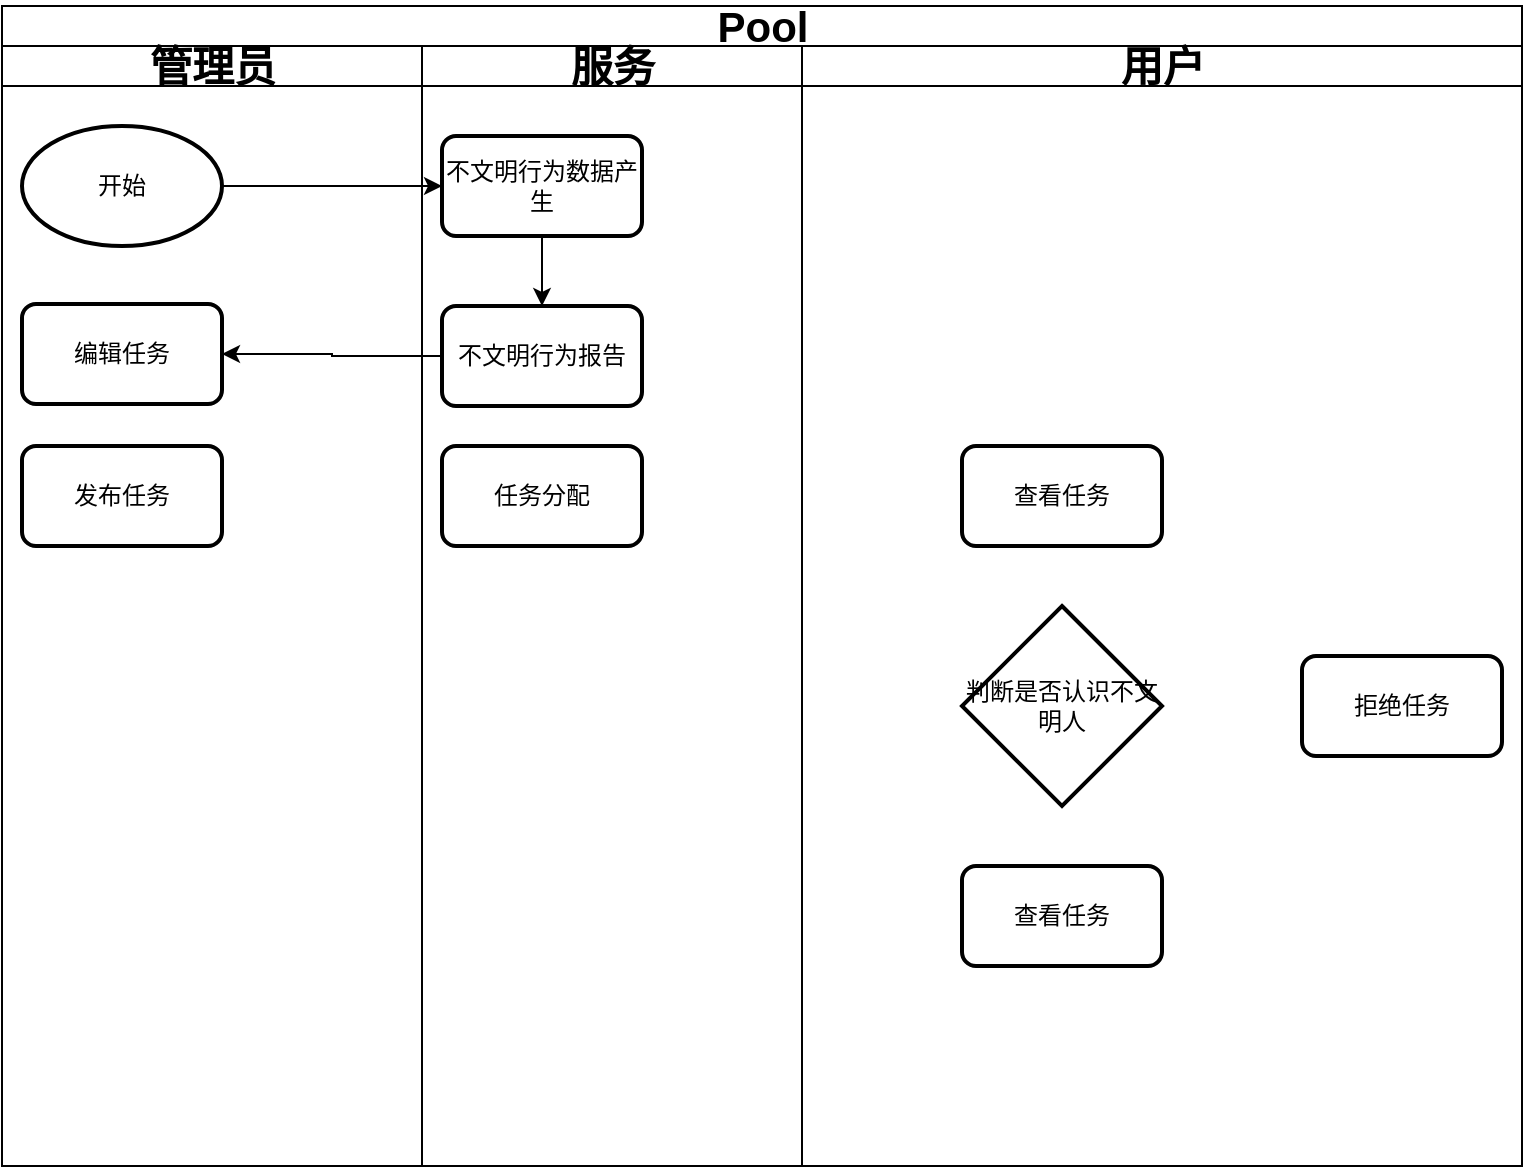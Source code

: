 <mxfile version="22.1.11" type="github">
  <diagram name="第 1 页" id="aMvRElPCNiSqlpsM78AC">
    <mxGraphModel dx="1179" dy="1808" grid="1" gridSize="10" guides="1" tooltips="1" connect="1" arrows="1" fold="1" page="1" pageScale="1" pageWidth="827" pageHeight="1169" math="0" shadow="0">
      <root>
        <mxCell id="0" />
        <mxCell id="1" parent="0" />
        <mxCell id="v_yzebvkAkZ8xxIpkDXC-5" style="edgeStyle=orthogonalEdgeStyle;rounded=0;orthogonalLoop=1;jettySize=auto;html=1;endArrow=classic;endFill=1;" edge="1" parent="1" source="v_yzebvkAkZ8xxIpkDXC-15">
          <mxGeometry relative="1" as="geometry">
            <Array as="points">
              <mxPoint x="135" y="205" />
              <mxPoint x="135" y="425" />
            </Array>
            <mxPoint x="705" y="250" as="targetPoint" />
          </mxGeometry>
        </mxCell>
        <mxCell id="v_yzebvkAkZ8xxIpkDXC-21" value="Pool" style="swimlane;childLayout=stackLayout;resizeParent=1;resizeParentMax=0;startSize=20;html=1;fontSize=21;" vertex="1" parent="1">
          <mxGeometry x="160" y="-260" width="760" height="580" as="geometry" />
        </mxCell>
        <mxCell id="v_yzebvkAkZ8xxIpkDXC-22" value="管理员" style="swimlane;startSize=20;html=1;fontSize=21;" vertex="1" parent="v_yzebvkAkZ8xxIpkDXC-21">
          <mxGeometry y="20" width="210" height="560" as="geometry" />
        </mxCell>
        <mxCell id="v_yzebvkAkZ8xxIpkDXC-25" value="开始" style="strokeWidth=2;html=1;shape=mxgraph.flowchart.start_1;whiteSpace=wrap;" vertex="1" parent="v_yzebvkAkZ8xxIpkDXC-22">
          <mxGeometry x="10" y="40" width="100" height="60" as="geometry" />
        </mxCell>
        <mxCell id="v_yzebvkAkZ8xxIpkDXC-28" value="编辑任务" style="rounded=1;whiteSpace=wrap;html=1;absoluteArcSize=1;arcSize=14;strokeWidth=2;" vertex="1" parent="v_yzebvkAkZ8xxIpkDXC-22">
          <mxGeometry x="10" y="129" width="100" height="50" as="geometry" />
        </mxCell>
        <mxCell id="v_yzebvkAkZ8xxIpkDXC-32" value="发布任务" style="rounded=1;whiteSpace=wrap;html=1;absoluteArcSize=1;arcSize=14;strokeWidth=2;" vertex="1" parent="v_yzebvkAkZ8xxIpkDXC-22">
          <mxGeometry x="10" y="200" width="100" height="50" as="geometry" />
        </mxCell>
        <mxCell id="v_yzebvkAkZ8xxIpkDXC-23" value="服务" style="swimlane;startSize=20;html=1;fontSize=21;" vertex="1" parent="v_yzebvkAkZ8xxIpkDXC-21">
          <mxGeometry x="210" y="20" width="190" height="560" as="geometry" />
        </mxCell>
        <mxCell id="v_yzebvkAkZ8xxIpkDXC-30" style="edgeStyle=orthogonalEdgeStyle;rounded=0;orthogonalLoop=1;jettySize=auto;html=1;exitX=0.5;exitY=1;exitDx=0;exitDy=0;entryX=0.5;entryY=0;entryDx=0;entryDy=0;" edge="1" parent="v_yzebvkAkZ8xxIpkDXC-23" source="v_yzebvkAkZ8xxIpkDXC-26" target="v_yzebvkAkZ8xxIpkDXC-27">
          <mxGeometry relative="1" as="geometry" />
        </mxCell>
        <mxCell id="v_yzebvkAkZ8xxIpkDXC-26" value="不文明行为数据产生" style="rounded=1;whiteSpace=wrap;html=1;absoluteArcSize=1;arcSize=14;strokeWidth=2;" vertex="1" parent="v_yzebvkAkZ8xxIpkDXC-23">
          <mxGeometry x="10" y="45" width="100" height="50" as="geometry" />
        </mxCell>
        <mxCell id="v_yzebvkAkZ8xxIpkDXC-27" value="不文明行为报告" style="rounded=1;whiteSpace=wrap;html=1;absoluteArcSize=1;arcSize=14;strokeWidth=2;" vertex="1" parent="v_yzebvkAkZ8xxIpkDXC-23">
          <mxGeometry x="10" y="130" width="100" height="50" as="geometry" />
        </mxCell>
        <mxCell id="v_yzebvkAkZ8xxIpkDXC-33" value="任务分配" style="rounded=1;whiteSpace=wrap;html=1;absoluteArcSize=1;arcSize=14;strokeWidth=2;" vertex="1" parent="v_yzebvkAkZ8xxIpkDXC-23">
          <mxGeometry x="10" y="200" width="100" height="50" as="geometry" />
        </mxCell>
        <mxCell id="v_yzebvkAkZ8xxIpkDXC-24" value="用户" style="swimlane;startSize=20;html=1;fontSize=21;" vertex="1" parent="v_yzebvkAkZ8xxIpkDXC-21">
          <mxGeometry x="400" y="20" width="360" height="560" as="geometry" />
        </mxCell>
        <mxCell id="v_yzebvkAkZ8xxIpkDXC-34" value="查看任务" style="rounded=1;whiteSpace=wrap;html=1;absoluteArcSize=1;arcSize=14;strokeWidth=2;" vertex="1" parent="v_yzebvkAkZ8xxIpkDXC-24">
          <mxGeometry x="80" y="200" width="100" height="50" as="geometry" />
        </mxCell>
        <mxCell id="v_yzebvkAkZ8xxIpkDXC-35" value="查看任务" style="rounded=1;whiteSpace=wrap;html=1;absoluteArcSize=1;arcSize=14;strokeWidth=2;" vertex="1" parent="v_yzebvkAkZ8xxIpkDXC-24">
          <mxGeometry x="80" y="410" width="100" height="50" as="geometry" />
        </mxCell>
        <mxCell id="v_yzebvkAkZ8xxIpkDXC-36" value="判断是否认识不文明人" style="strokeWidth=2;html=1;shape=mxgraph.flowchart.decision;whiteSpace=wrap;" vertex="1" parent="v_yzebvkAkZ8xxIpkDXC-24">
          <mxGeometry x="80" y="280" width="100" height="100" as="geometry" />
        </mxCell>
        <mxCell id="v_yzebvkAkZ8xxIpkDXC-37" value="拒绝任务" style="rounded=1;whiteSpace=wrap;html=1;absoluteArcSize=1;arcSize=14;strokeWidth=2;" vertex="1" parent="v_yzebvkAkZ8xxIpkDXC-24">
          <mxGeometry x="250" y="305" width="100" height="50" as="geometry" />
        </mxCell>
        <mxCell id="v_yzebvkAkZ8xxIpkDXC-29" style="edgeStyle=orthogonalEdgeStyle;rounded=0;orthogonalLoop=1;jettySize=auto;html=1;exitX=1;exitY=0.5;exitDx=0;exitDy=0;exitPerimeter=0;entryX=0;entryY=0.5;entryDx=0;entryDy=0;" edge="1" parent="v_yzebvkAkZ8xxIpkDXC-21" source="v_yzebvkAkZ8xxIpkDXC-25" target="v_yzebvkAkZ8xxIpkDXC-26">
          <mxGeometry relative="1" as="geometry" />
        </mxCell>
        <mxCell id="v_yzebvkAkZ8xxIpkDXC-31" style="edgeStyle=orthogonalEdgeStyle;rounded=0;orthogonalLoop=1;jettySize=auto;html=1;exitX=0;exitY=0.5;exitDx=0;exitDy=0;entryX=1;entryY=0.5;entryDx=0;entryDy=0;" edge="1" parent="v_yzebvkAkZ8xxIpkDXC-21" source="v_yzebvkAkZ8xxIpkDXC-27" target="v_yzebvkAkZ8xxIpkDXC-28">
          <mxGeometry relative="1" as="geometry" />
        </mxCell>
      </root>
    </mxGraphModel>
  </diagram>
</mxfile>
